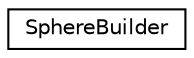 digraph "Graphical Class Hierarchy"
{
 // LATEX_PDF_SIZE
  edge [fontname="Helvetica",fontsize="10",labelfontname="Helvetica",labelfontsize="10"];
  node [fontname="Helvetica",fontsize="10",shape=record];
  rankdir="LR";
  Node0 [label="SphereBuilder",height=0.2,width=0.4,color="black", fillcolor="white", style="filled",URL="$class_sphere_builder.html",tooltip=" "];
}

